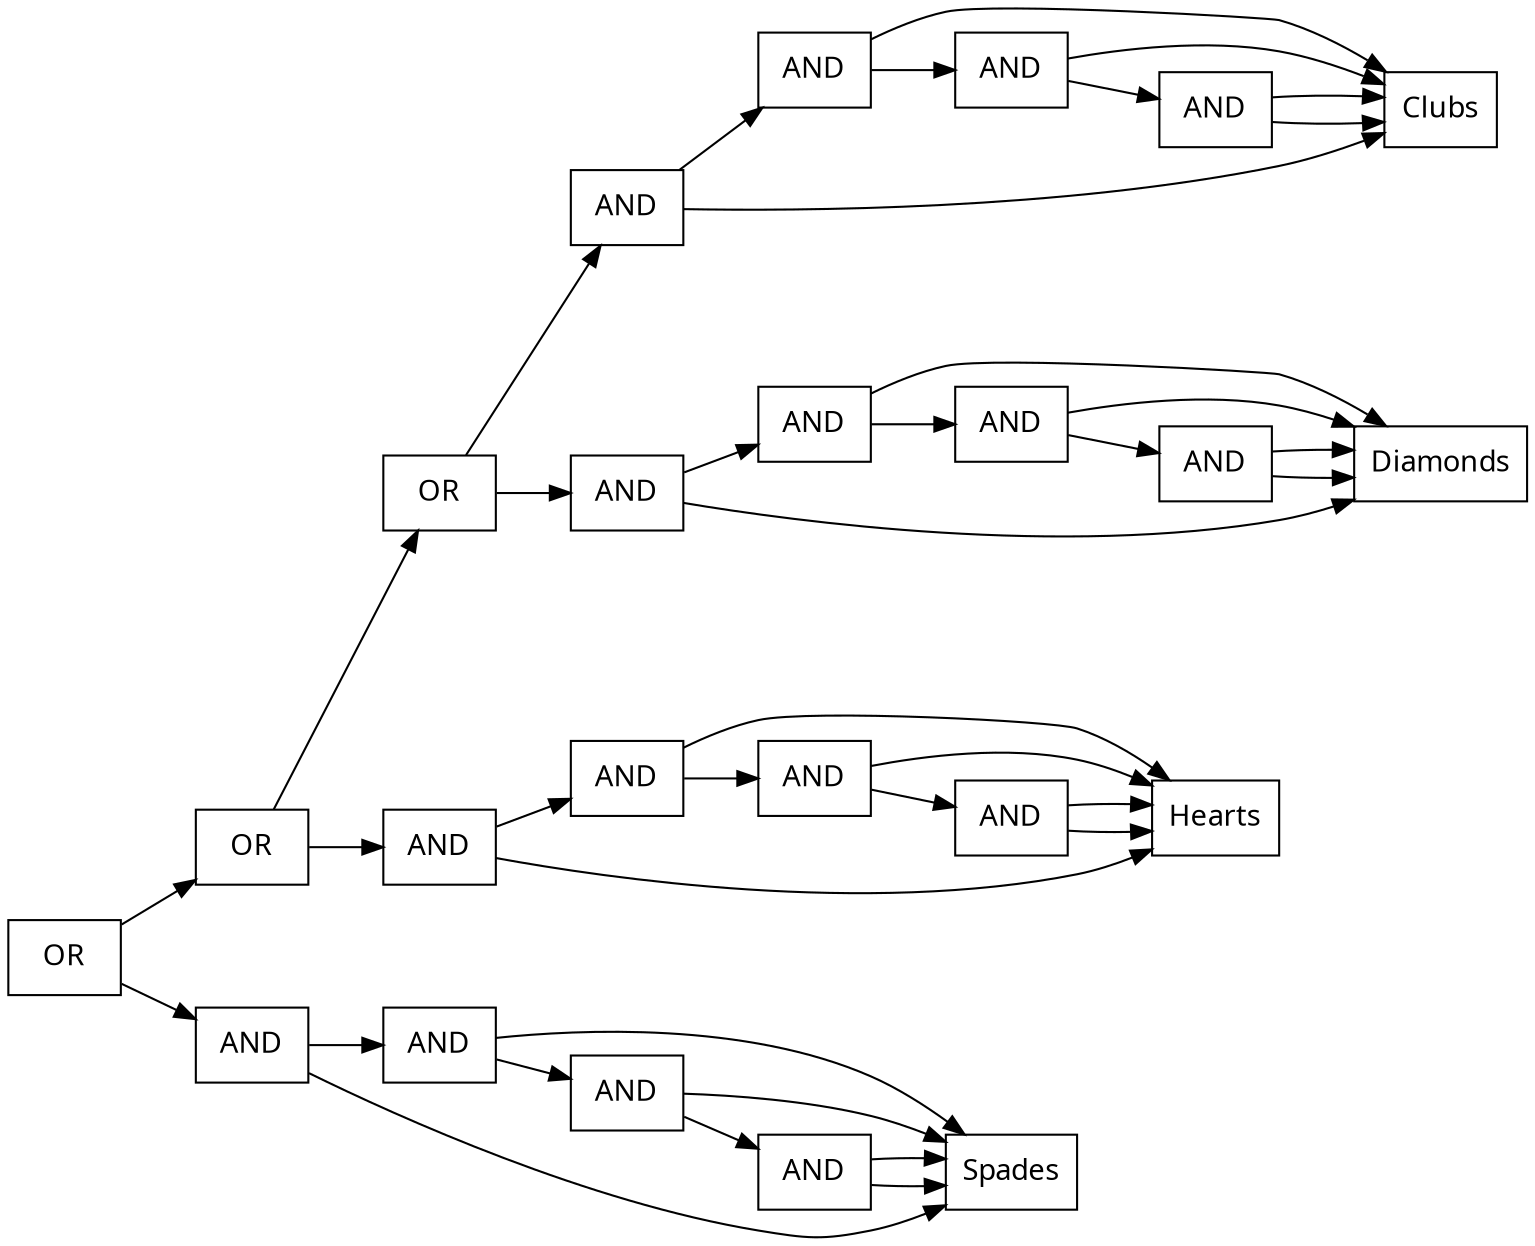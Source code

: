 digraph {
node [shape=record];
node [fontname=Sans];charset="UTF-8" splines=true splines=spline rankdir =LR
2362[label="OR"];
2362->2347;
2362->2361;
2347[label="OR"];
2347->2332;
2347->2346;
2361[label="AND"];
2361->2358;
2361->485;
2332[label="OR"];
2332->2317;
2332->2331;
2346[label="AND"];
2346->2343;
2346->432;
2358[label="AND"];
2358->2355;
2358->485;
485[label="Spades"];
2317[label="AND"];
2317->2314;
2317->326;
2331[label="AND"];
2331->2328;
2331->379;
2343[label="AND"];
2343->2340;
2343->432;
432[label="Hearts"];
2355[label="AND"];
2355->2352;
2355->485;
2314[label="AND"];
2314->2311;
2314->326;
326[label="Clubs"];
2328[label="AND"];
2328->2325;
2328->379;
379[label="Diamonds"];
2340[label="AND"];
2340->2337;
2340->432;
2352[label="AND"];
2352->485;
2352->485;
2311[label="AND"];
2311->2308;
2311->326;
2325[label="AND"];
2325->2322;
2325->379;
2337[label="AND"];
2337->432;
2337->432;
2308[label="AND"];
2308->326;
2308->326;
2322[label="AND"];
2322->379;
2322->379;
}
